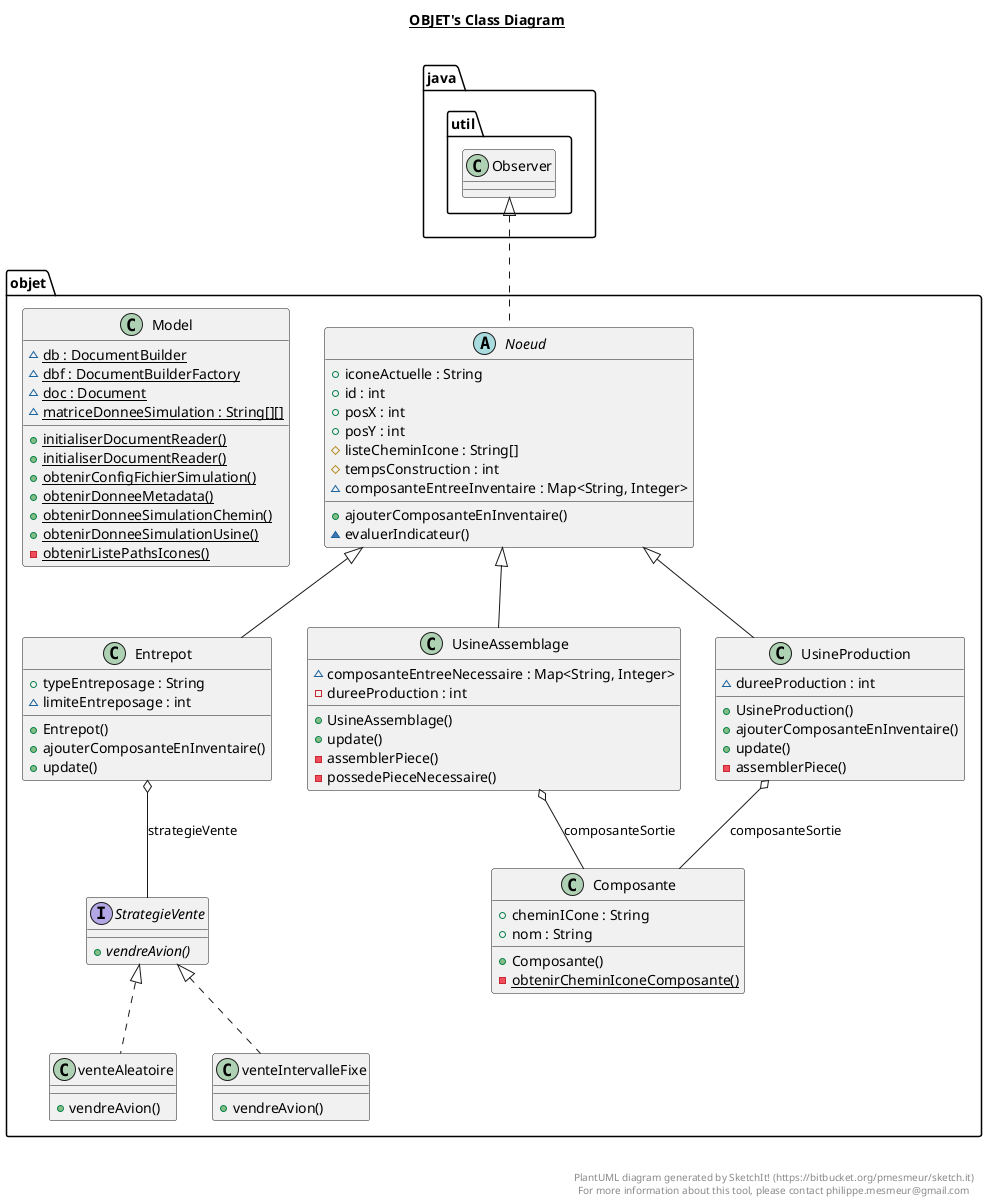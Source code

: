 @startuml

title __OBJET's Class Diagram__\n

  namespace objet {
    class objet.Composante {
        + cheminICone : String
        + nom : String
        + Composante()
        {static} - obtenirCheminIconeComposante()
    }
  }
  

  namespace objet {
    class objet.Entrepot {
        + typeEntreposage : String
        ~ limiteEntreposage : int
        + Entrepot()
        + ajouterComposanteEnInventaire()
        + update()
    }
  }
  

  namespace objet {
    class objet.Model {
        {static} ~ db : DocumentBuilder
        {static} ~ dbf : DocumentBuilderFactory
        {static} ~ doc : Document
        {static} ~ matriceDonneeSimulation : String[][]
        {static} + initialiserDocumentReader()
        {static} + initialiserDocumentReader()
        {static} + obtenirConfigFichierSimulation()
        {static} + obtenirDonneeMetadata()
        {static} + obtenirDonneeSimulationChemin()
        {static} + obtenirDonneeSimulationUsine()
        {static} - obtenirListePathsIcones()
    }
  }
  

  namespace objet {
    abstract class objet.Noeud {
        + iconeActuelle : String
        + id : int
        + posX : int
        + posY : int
        # listeCheminIcone : String[]
        # tempsConstruction : int
        ~ composanteEntreeInventaire : Map<String, Integer>
        + ajouterComposanteEnInventaire()
        ~ evaluerIndicateur()
    }
  }
  

  namespace objet {
    interface objet.StrategieVente {
        {abstract} + vendreAvion()
    }
  }
  

  namespace objet {
    class objet.UsineAssemblage {
        ~ composanteEntreeNecessaire : Map<String, Integer>
        - dureeProduction : int
        + UsineAssemblage()
        + update()
        - assemblerPiece()
        - possedePieceNecessaire()
    }
  }
  

  namespace objet {
    class objet.UsineProduction {
        ~ dureeProduction : int
        + UsineProduction()
        + ajouterComposanteEnInventaire()
        + update()
        - assemblerPiece()
    }
  }
  

  namespace objet {
    class objet.venteAleatoire {
        + vendreAvion()
    }
  }
  

  namespace objet {
    class objet.venteIntervalleFixe {
        + vendreAvion()
    }
  }
  

  objet.Entrepot -up-|> objet.Noeud
  objet.Entrepot o-- objet.StrategieVente : strategieVente
  objet.Noeud .up.|> java.util.Observer
  objet.UsineAssemblage -up-|> objet.Noeud
  objet.UsineAssemblage o-- objet.Composante : composanteSortie
  objet.UsineProduction -up-|> objet.Noeud
  objet.UsineProduction o-- objet.Composante : composanteSortie
  objet.venteAleatoire .up.|> objet.StrategieVente
  objet.venteIntervalleFixe .up.|> objet.StrategieVente


right footer


PlantUML diagram generated by SketchIt! (https://bitbucket.org/pmesmeur/sketch.it)
For more information about this tool, please contact philippe.mesmeur@gmail.com
endfooter

@enduml
